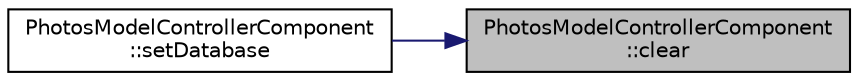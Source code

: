 digraph "PhotosModelControllerComponent::clear"
{
 // LATEX_PDF_SIZE
  edge [fontname="Helvetica",fontsize="10",labelfontname="Helvetica",labelfontsize="10"];
  node [fontname="Helvetica",fontsize="10",shape=record];
  rankdir="RL";
  Node1 [label="PhotosModelControllerComponent\l::clear",height=0.2,width=0.4,color="black", fillcolor="grey75", style="filled", fontcolor="black",tooltip=" "];
  Node1 -> Node2 [dir="back",color="midnightblue",fontsize="10",style="solid",fontname="Helvetica"];
  Node2 [label="PhotosModelControllerComponent\l::setDatabase",height=0.2,width=0.4,color="black", fillcolor="white", style="filled",URL="$class_photos_model_controller_component.html#a42e1fbf8b1e05e08767d92e8266f29c8",tooltip=" "];
}

